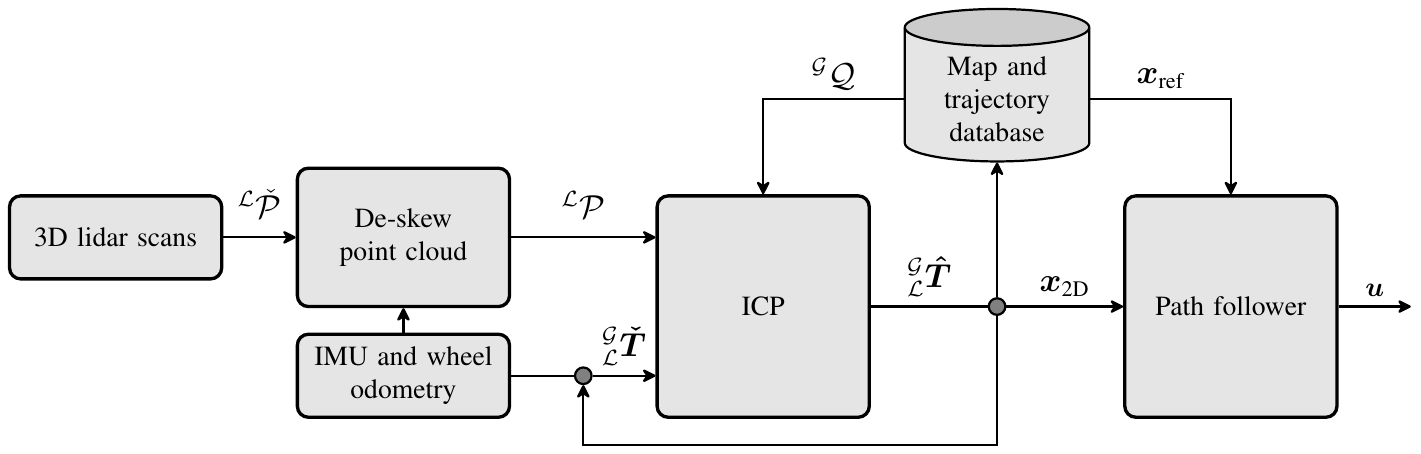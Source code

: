 \documentclass[tikz, dvipsnames, margin=1mm]{standalone}
\usepackage{times}
\usepackage{amssymb,amsfonts,amsmath,amscd}
\usepackage{bm}
\usetikzlibrary{calc,trees,positioning,arrows.meta,shapes.geometric,%
    decorations.pathreplacing,decorations.pathmorphing,shapes,%
    matrix,shapes.symbols, bending, backgrounds}

\newcommand{\tr}[2]{\large$_{#1}^{#2}\bm{\hat{T}}$}
\newcommand{\tri}[2]{\large$_{#1}^{#2}\bm{\check{T}}$}
\newcommand{\PCi}[2]{\large$_{#1}^{#2}\check{\mathcal{P}}$}
\newcommand{\PC}[2]{\large$_{#1}^{#2}\mathcal{P}$}
\newcommand{\Q}[2]{\large$_{#1}^{#2}\mathcal{Q}$}
\newcommand{\Qp}[2]{\large$_{#1}^{#2}\mathcal{Q}'$}

\tikzset{
  >={Stealth[length=2mm, width=2mm,round]},
box/.style={
    rectangle, 
    rounded corners, 
    fill=black!10,
    draw=black, very thick,
    text width=7em, 
    minimum height=3em, 
    text centered},
bbox/.style={
    box,
    minimum height=5em, 
  },
bbbox/.style={
    box,
    minimum height=8em, 
  },
connection/.style={
    circle, 
    minimum size=.6em, 
    inner sep=0pt, 
    draw=black, 
    thick, 
    fill=gray
  },
database/.style={
    cylinder, 
    draw=black,
    thick,
    aspect=0.2,
    minimum height=1.5cm,
    minimum width=1cm,
    text width=6em, 
    shape border rotate=90,
    cylinder uses custom fill, 
    cylinder body fill=black!10,
    cylinder end fill=black!20,
    text centered},
arrow/.style={thick, ->},
line/.style={thick, -}
}

\def\distx{13em}
\def\disty{5em}

\begin{document}
\begin{tikzpicture}[auto, node distance=\dist, every node/.style={align=center}]

  %----------------------------------------------------------------------------
  %TEACH-----------------------------------------------------------------------
  %----------------------------------------------------------------------------
  %nodes 
  \node[box] (LS) {3D lidar scans};
  \node[bbox] (ULS) at ($(LS)+(.8*\distx, 0)$) {De-skew point cloud};
  \node[box] (IMU) at ($(ULS)+(0,-\disty)$) {IMU and wheel odometry};
  \node[bbbox] (ICP) at ($(ULS)!0.5!(IMU) + (\distx,0)$)  {ICP};

  \node[bbbox] (PF) at ($(ICP) + (1.3*\distx,0)$) {Path follower};

  \node[connection] (c0) at ($(IMU)!0.5!(IMU-|ICP)$) {}; 
  \node[connection] (c1) at ($(ICP)!0.5!(PF)$) {};
  
  \node[database] (Database) at ($(c1) + (0,1.5*\disty)$) {Map and trajectory database};

  %connections
  \draw[arrow] (LS) --node[above]{\PCi{}{\mathcal{L}}} (ULS);
  \draw[arrow] (ULS) --node[above]{\PC{}{\mathcal{L}}} (ULS-|ICP.west);
  \draw[line] (IMU) -- (c0);
  \draw[arrow] (c0) --node[above]{\tri{\mathcal{L}}{\mathcal{G}}} (IMU-|ICP.west);

  \draw[arrow] (IMU) -- (ULS);


  \draw[line] (ICP) --node[above]{\tr{\mathcal{L}}{\mathcal{G}}} (c1);
  \draw[arrow] (c1) --node[above]{\large $\bm{x}_{\text{2D}}$} (PF);
  \draw[arrow] (c1) -- ++(0,-\disty) -| (c0);

  \draw[arrow] (PF) --node[above]{$\bm{u}$} ++(.5*\distx,0);

  \draw[arrow] (c1) -- (Database);
  \draw[arrow] (Database) -|node[near start]{\large $\bm{x}_\text{ref}$} (PF);
  \draw[arrow] (Database) -|node[above, near start, yshift=-.2em]{\Q{}{\mathcal{G}}} (ICP);

%add rectangles and global legend
%\begin{scope}[on background layer]
%  \draw[very thick, fill=MidnightBlue!10] (-2,1.5) rectangle ++(22,-4.8);
%\node[anchor=east, xshift=-1em, yshift=1em] at (20,-3.3) {\large Teach Phase};
%\end{scope}

\end{tikzpicture}
\end{document}
